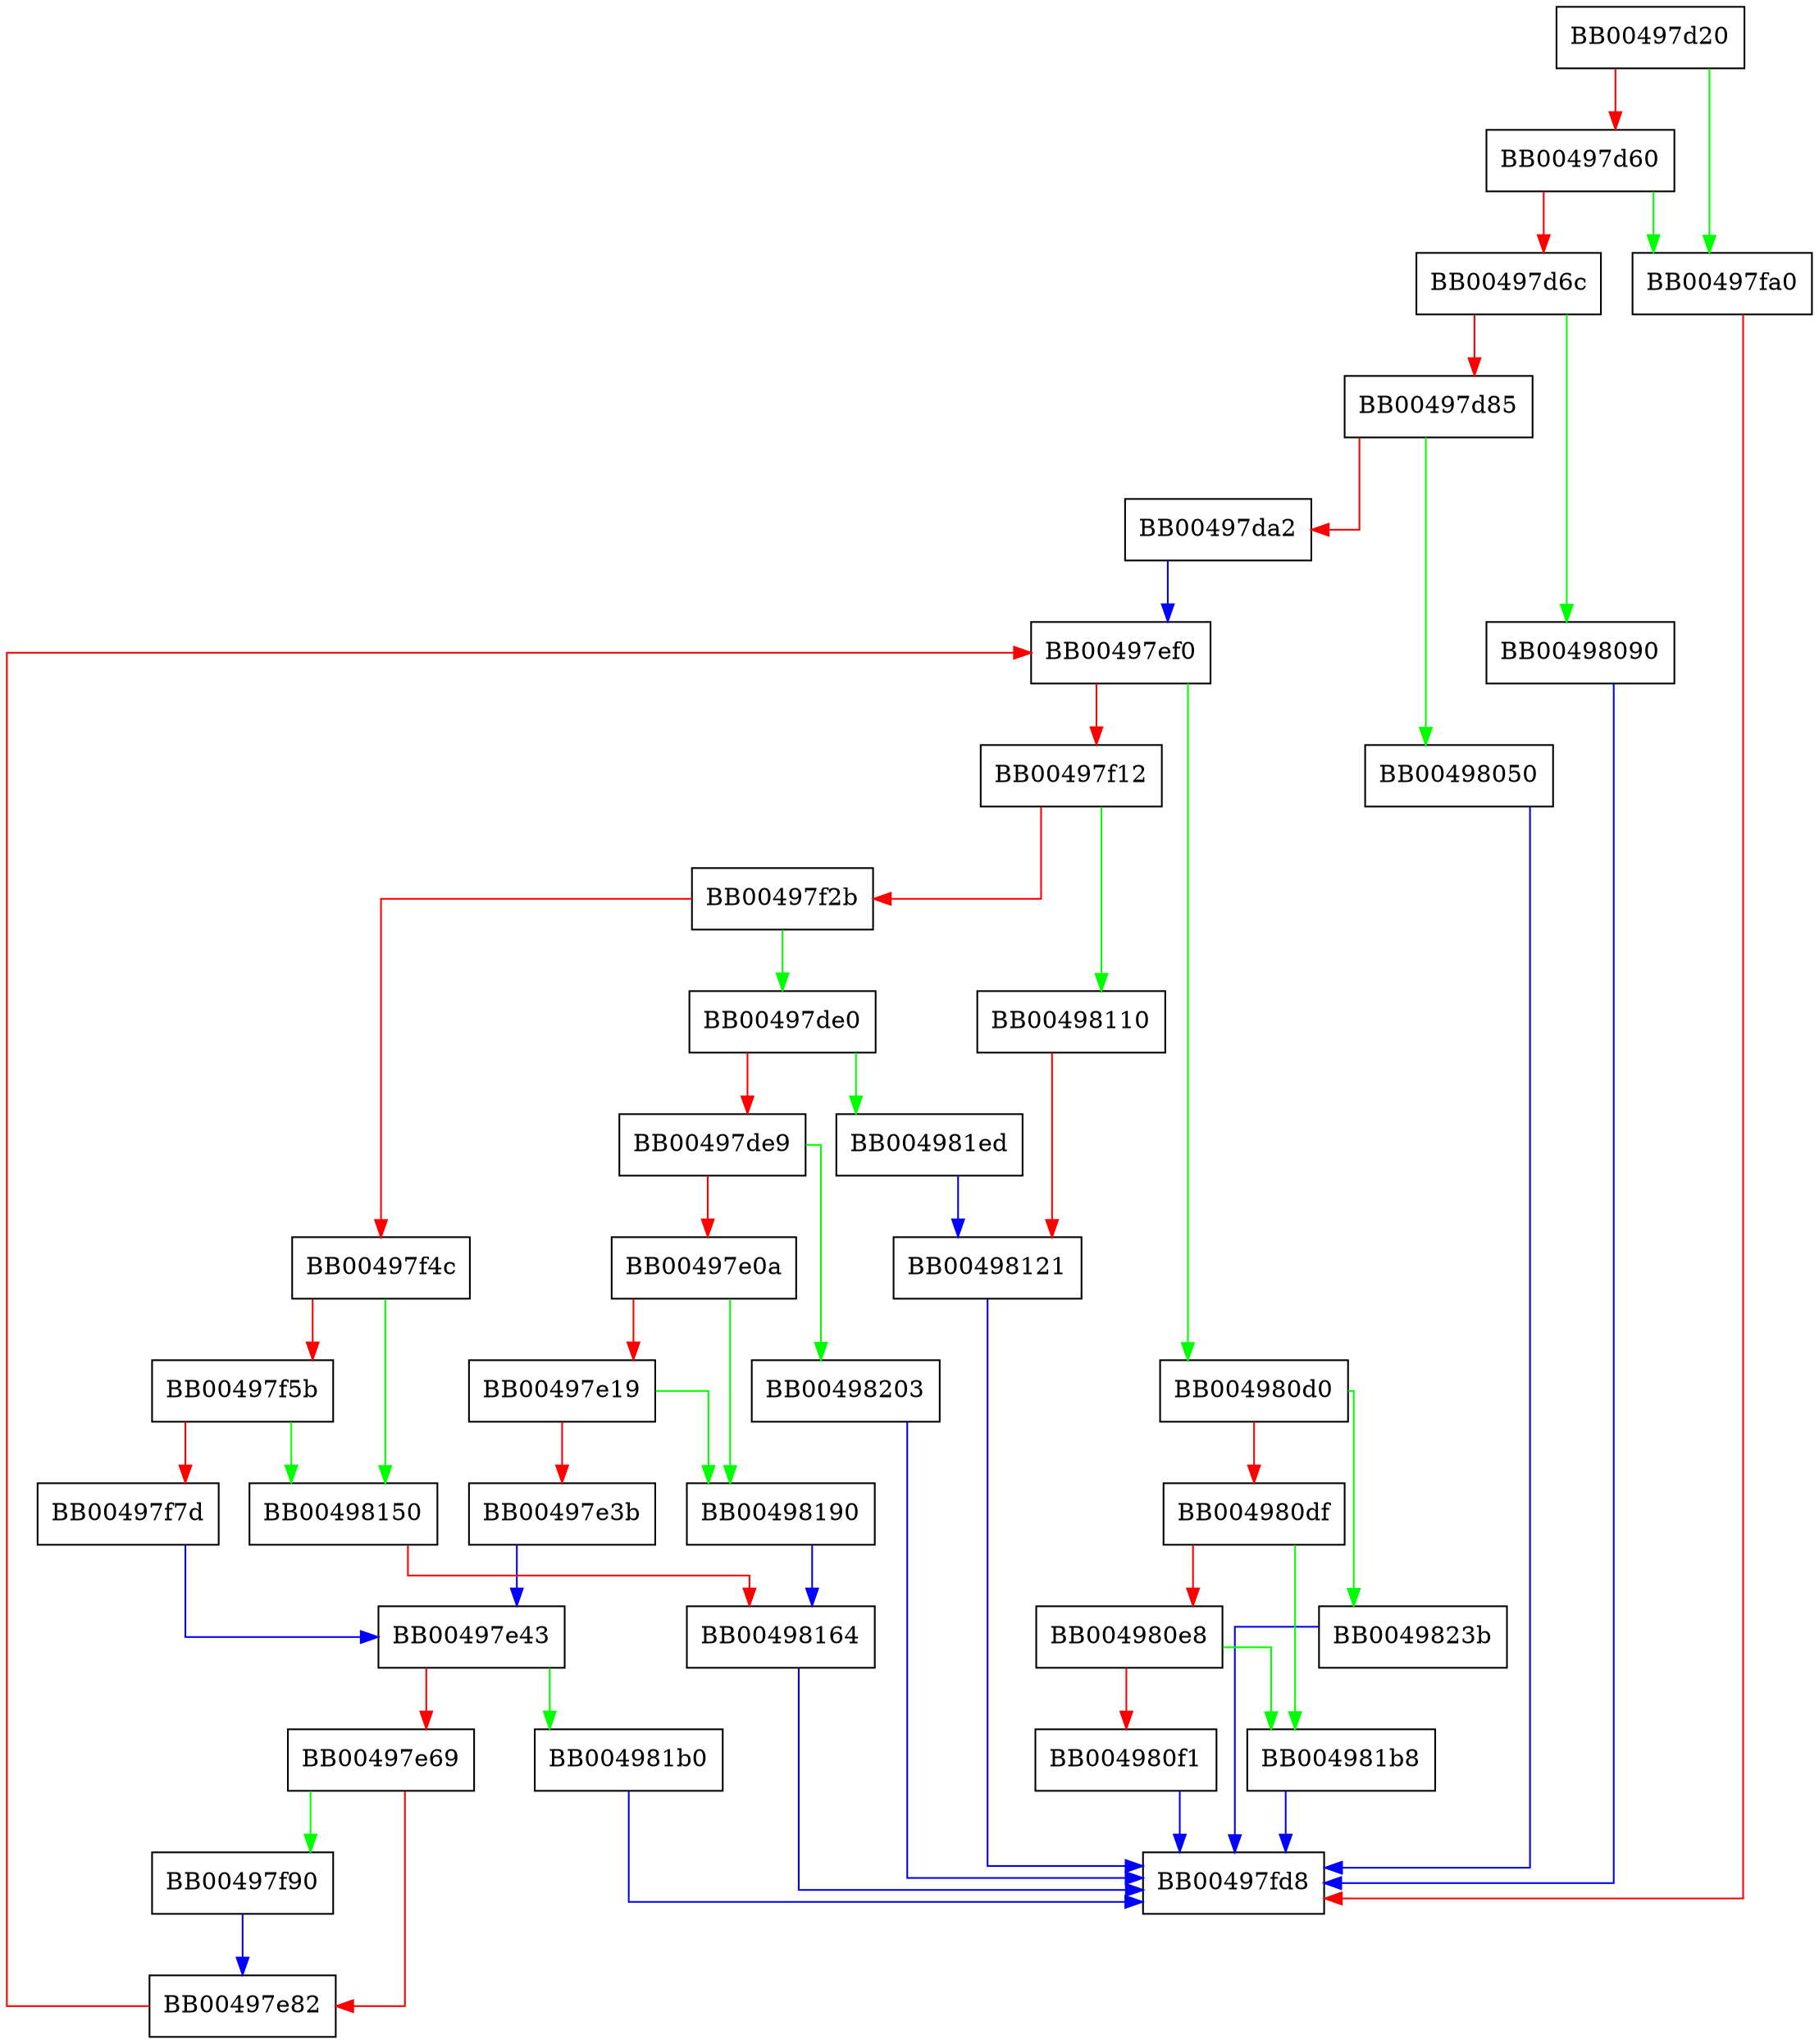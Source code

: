 digraph SSL_CTX_use_serverinfo_file {
  node [shape="box"];
  graph [splines=ortho];
  BB00497d20 -> BB00497fa0 [color="green"];
  BB00497d20 -> BB00497d60 [color="red"];
  BB00497d60 -> BB00497fa0 [color="green"];
  BB00497d60 -> BB00497d6c [color="red"];
  BB00497d6c -> BB00498090 [color="green"];
  BB00497d6c -> BB00497d85 [color="red"];
  BB00497d85 -> BB00498050 [color="green"];
  BB00497d85 -> BB00497da2 [color="red"];
  BB00497da2 -> BB00497ef0 [color="blue"];
  BB00497de0 -> BB004981ed [color="green"];
  BB00497de0 -> BB00497de9 [color="red"];
  BB00497de9 -> BB00498203 [color="green"];
  BB00497de9 -> BB00497e0a [color="red"];
  BB00497e0a -> BB00498190 [color="green"];
  BB00497e0a -> BB00497e19 [color="red"];
  BB00497e19 -> BB00498190 [color="green"];
  BB00497e19 -> BB00497e3b [color="red"];
  BB00497e3b -> BB00497e43 [color="blue"];
  BB00497e43 -> BB004981b0 [color="green"];
  BB00497e43 -> BB00497e69 [color="red"];
  BB00497e69 -> BB00497f90 [color="green"];
  BB00497e69 -> BB00497e82 [color="red"];
  BB00497e82 -> BB00497ef0 [color="red"];
  BB00497ef0 -> BB004980d0 [color="green"];
  BB00497ef0 -> BB00497f12 [color="red"];
  BB00497f12 -> BB00498110 [color="green"];
  BB00497f12 -> BB00497f2b [color="red"];
  BB00497f2b -> BB00497de0 [color="green"];
  BB00497f2b -> BB00497f4c [color="red"];
  BB00497f4c -> BB00498150 [color="green"];
  BB00497f4c -> BB00497f5b [color="red"];
  BB00497f5b -> BB00498150 [color="green"];
  BB00497f5b -> BB00497f7d [color="red"];
  BB00497f7d -> BB00497e43 [color="blue"];
  BB00497f90 -> BB00497e82 [color="blue"];
  BB00497fa0 -> BB00497fd8 [color="red"];
  BB00498050 -> BB00497fd8 [color="blue"];
  BB00498090 -> BB00497fd8 [color="blue"];
  BB004980d0 -> BB0049823b [color="green"];
  BB004980d0 -> BB004980df [color="red"];
  BB004980df -> BB004981b8 [color="green"];
  BB004980df -> BB004980e8 [color="red"];
  BB004980e8 -> BB004981b8 [color="green"];
  BB004980e8 -> BB004980f1 [color="red"];
  BB004980f1 -> BB00497fd8 [color="blue"];
  BB00498110 -> BB00498121 [color="red"];
  BB00498121 -> BB00497fd8 [color="blue"];
  BB00498150 -> BB00498164 [color="red"];
  BB00498164 -> BB00497fd8 [color="blue"];
  BB00498190 -> BB00498164 [color="blue"];
  BB004981b0 -> BB00497fd8 [color="blue"];
  BB004981b8 -> BB00497fd8 [color="blue"];
  BB004981ed -> BB00498121 [color="blue"];
  BB00498203 -> BB00497fd8 [color="blue"];
  BB0049823b -> BB00497fd8 [color="blue"];
}